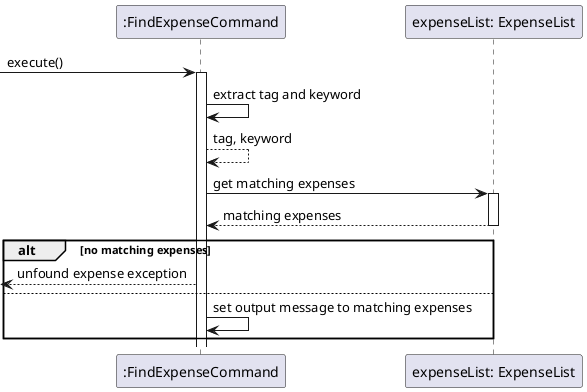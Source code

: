 @startuml
'https://plantuml.com/sequence-diagram

participant ":FindExpenseCommand" as command
participant "expenseList: ExpenseList" as expenseList
-> command ++: execute()
command -> command: extract tag and keyword
command --> command: tag, keyword
command -> expenseList ++: get matching expenses
command <-- expenseList --: matching expenses
alt no matching expenses
    <-- command: unfound expense exception
else
    command -> command: set output message to matching expenses
end

@enduml